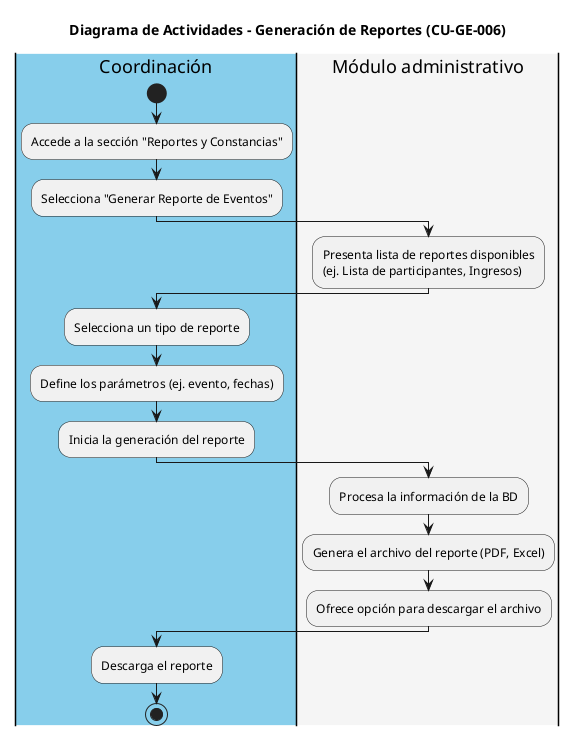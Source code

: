 @startuml
title Diagrama de Actividades - Generación de Reportes (CU-GE-006)

|#skyblue|Coordinación|
start
:Accede a la sección "Reportes y Constancias";
:Selecciona "Generar Reporte de Eventos";

|#whitesmoke|Módulo administrativo|
:Presenta lista de reportes disponibles
(ej. Lista de participantes, Ingresos);

|#skyblue|Coordinación|
:Selecciona un tipo de reporte;
:Define los parámetros (ej. evento, fechas);
:Inicia la generación del reporte;

|#whitesmoke|Módulo administrativo|
:Procesa la información de la BD;
:Genera el archivo del reporte (PDF, Excel);
:Ofrece opción para descargar el archivo;

|#skyblue|Coordinación|
:Descarga el reporte;
stop
@enduml